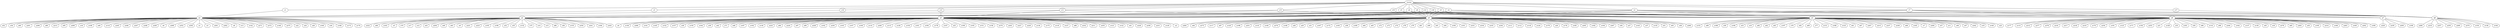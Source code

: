 strict graph {
	graph [bb="0,0,20735,252"];
	node [label="\N"];
	racine	 [height=0.5,
		pos="11698,234",
		width=0.9027];
	c1	 [height=0.5,
		pos="2405,162",
		width=0.75];
	racine -- c1	 [pos="11666,232.76 11089,228.41 2963.3,167.21 2432.2,163.21"];
	c2	 [height=0.5,
		pos="13610,162",
		width=0.75];
	racine -- c2	 [pos="11730,231.81 11962,223.32 13370,171.79 13583,163.99"];
	c3	 [height=0.5,
		pos="5458,162",
		width=0.75];
	racine -- c3	 [pos="11666,232.64 11202,227.43 5910.7,168.08 5485.1,163.3"];
	c4	 [height=0.5,
		pos="12058,162",
		width=0.75];
	racine -- c4	 [pos="11730,230.74 11789,225.93 11918,212.34 12022,180 12027,178.4 12033,176.19 12037,173.9"];
	c5	 [height=0.5,
		pos="11626,162",
		width=0.75];
	racine -- c5	 [pos="11682,217.81 11670,205.75 11653,189 11641,177.21"];
	c6	 [height=0.5,
		pos="11698,162",
		width=0.75];
	racine -- c6	 [pos="11698,215.7 11698,204.85 11698,190.92 11698,180.1"];
	c7	 [height=0.5,
		pos="15871,162",
		width=0.75];
	racine -- c7	 [pos="11730,232.46 12099,226.27 15506,169.13 15844,163.45"];
	c8	 [height=0.5,
		pos="11770,162",
		width=0.75];
	racine -- c8	 [pos="11714,217.81 11726,205.75 11743,189 11755,177.21"];
	c9	 [height=0.5,
		pos="11986,162",
		width=0.75];
	racine -- c9	 [pos="11729,228.83 11778,221.86 11873,205.99 11950,180 11955,178.28 11960,176.03 11965,173.74"];
	c10	 [height=0.5,
		pos="11554,162",
		width=0.75];
	racine -- c10	 [pos="11675,221.6 11647,208.19 11602,186.15 11575,173.26"];
	c11	 [height=0.5,
		pos="8785,162",
		width=0.75];
	racine -- c11	 [pos="11666,232.23 11367,225.05 9087.1,170.26 8812.1,163.65"];
	c12	 [height=0.5,
		pos="11842,162",
		width=0.75];
	racine -- c12	 [pos="11721,221.6 11749,208.19 11794,186.15 11821,173.26"];
	c13	 [height=0.5,
		pos="7838,162",
		width=0.75];
	racine -- c13	 [pos="11666,232.43 11430,228.25 9951.5,202.03 8749,180 8399.9,173.6 7975.5,165.6 7865.2,163.51"];
	c15	 [height=0.5,
		pos="10607,162",
		width=0.75];
	racine -- c15	 [pos="11666,230.94 11505,220.59 10783,174.29 10634,164.73"];
	c16	 [height=0.5,
		pos="7021,162",
		width=0.75];
	racine -- c16	 [pos="11666,232.66 11389,229.74 9409.2,208.42 7802,180 7506.4,174.77 7147.9,166.12 7048,163.67"];
	c17	 [height=0.5,
		pos="18080,162",
		width=0.75];
	racine -- c17	 [pos="11730,232.64 12200,227.49 17622,168.02 18053,163.3"];
	c18	 [height=0.5,
		pos="11914,162",
		width=0.75];
	racine -- c18	 [pos="11727,225.91 11763,216.81 11826,199.82 11878,180 11883,178.13 11888,175.87 11893,173.62"];
	q1	 [height=0.5,
		pos="1659,90",
		width=0.75];
	c1 -- q1	 [pos="2378.4,158.51 2262.6,147.63 1801.7,104.39 1685.6,93.498"];
	q2	 [height=0.5,
		pos="4386,90",
		width=0.75];
	c2 -- q2	 [pos="13583,160.65 13433,158.73 12696,149.45 12094,144 8827.2,114.45 4781.4,93.062 4413.1,91.141"];
	q3	 [height=0.5,
		pos="15090,90",
		width=0.75];
	c2 -- q3	 [pos="13637,159.73 13820,151.06 14880,100.92 15063,92.271"];
	q4	 [height=0.5,
		pos="11878,90",
		width=0.75];
	c2 -- q4	 [pos="13583,159.91 13381,151.76 12107,100.24 11905,92.085"];
	q5	 [height=0.5,
		pos="7838,90",
		width=0.75];
	c2 -- q5	 [pos="13583,160.67 13175,155.72 8273.6,96.283 7865.1,91.328"];
	q6	 [height=0.5,
		pos="18061,90",
		width=0.75];
	c2 -- q6	 [pos="13637,160.58 13989,155.03 17681,96.969 18034,91.425"];
	q7	 [height=0.5,
		pos="19806,90",
		width=0.75];
	c2 -- q7	 [pos="13637,160.7 14061,155.9 19353,96.116 19779,91.307"];
	q8	 [height=0.5,
		pos="20218,90",
		width=0.75];
	c2 -- q8	 [pos="13637,160.8 14070,157.58 19510,116.92 19842,108 19973,104.48 20129,96.047 20191,92.555"];
	c3 -- q1	 [pos="5430.9,160.5 5108.5,154.56 2009.2,97.452 1686.2,91.501"];
	c4 -- q3	 [pos="12085,160.37 12368,153.83 14779,98.183 15063,91.629"];
	c4 -- q4	 [pos="12037,150.62 12032,148.35 12027,146.03 12022,144 11980,126.49 11930,108.87 11902,98.998"];
	c4 -- q5	 [pos="12038,149.71 12033,147.37 12027,145.24 12022,144 11807,94.241 8213.7,91.19 7865.1,91.011"];
	c4 -- q8	 [pos="12085,160.64 12235,158.66 12972,149.1 13574,144 14967,132.19 18450,143.46 19842,108 19973,104.66 20129,96.126 20191,92.58"];
	c5 -- q4	 [pos="11647,150.39 11652,148.08 11657,145.8 11662,144 11729,120.25 11811,103.26 11852,95.582"];
	c6 -- q2	 [pos="11678,149.69 11673,147.35 11667,145.23 11662,144 11567,122.34 4892.1,93.181 4413.1,91.116"];
	c6 -- q3	 [pos="11718,149.72 11723,147.38 11729,145.25 11734,144 11906,104.05 14755,92.259 15063,91.098"];
	c6 -- q4	 [pos="11719,150.62 11724,148.35 11729,146.03 11734,144 11776,126.49 11826,108.87 11854,98.998"];
	c6 -- q5	 [pos="11678,149.71 11673,147.38 11667,145.25 11662,144 11466,98.51 8196.6,91.626 7865.1,91.044"];
	c6 -- q6	 [pos="11718,149.69 11723,147.35 11729,145.23 11734,144 11816,125.17 17589,93.557 18034,91.146"];
	c7 -- q4	 [pos="15844,160.53 15512,154.71 12237,97.291 11905,91.475"];
	c7 -- q5	 [pos="15844,160.76 15353,156.49 8356.5,95.518 7865.2,91.237"];
	c7 -- q6	 [pos="15898,160.14 16131,152.7 17800,99.335 18034,91.867"];
	c7 -- q7	 [pos="15898,160.52 16226,154.68 19451,97.317 19779,91.479"];
	c7 -- q8	 [pos="15898,160.76 16205,158.01 19009,132.4 19842,108 19973,104.17 20129,95.91 20191,92.51"];
	c8 -- q3	 [pos="11790,149.72 11795,147.38 11801,145.25 11806,144 11974,104.92 14756,92.375 15063,91.109"];
	c8 -- q4	 [pos="11789,148.81 11809,135.96 11840,115.85 11859,103.05"];
	c8 -- q5	 [pos="11750,149.71 11745,147.37 11739,145.25 11734,144 11534,97.655 8199.9,91.535 7865.1,91.037"];
	c9 -- q2	 [pos="11966,149.69 11961,147.35 11955,145.23 11950,144 11901,132.74 4905,93.869 4413.2,91.15"];
	c9 -- q3	 [pos="12006,149.72 12011,147.39 12017,145.26 12022,144 12179,107.48 14767,92.71 15063,91.142"];
	c9 -- q4	 [pos="11967,148.81 11947,135.96 11916,115.85 11897,103.05"];
	c9 -- q5	 [pos="11966,149.71 11961,147.37 11955,145.24 11950,144 11738,95.099 8210.9,91.275 7865.2,91.017"];
	c9 -- q6	 [pos="12006,149.69 12011,147.36 12017,145.23 12022,144 12101,126.03 17599,93.688 18034,91.158"];
	c9 -- q8	 [pos="12006,149.68 12011,147.34 12017,145.22 12022,144 12234,95.982 19625,113.41 19842,108 19973,104.74 20129,96.158 20191,92.591"];
	c10 -- q2	 [pos="11527,160.39 11417,157.95 10992,148.74 10643,144 8005.5,108.22 4742.3,92.634 4413.1,91.123"];
	c10 -- q3	 [pos="11574,149.72 11579,147.38 11585,145.25 11590,144 11769,102.36 14746,92.059 15063,91.081"];
	c11 -- q1	 [pos="8757.8,160.39 8647.5,157.95 8223.2,148.75 7874,144 5254.9,108.4 2014.6,92.659 1686.2,91.125"];
	c11 -- q4	 [pos="8812.2,160.38 9099.2,153.89 11565,98.074 11851,91.61"];
	c11 -- q5	 [pos="8758.2,159.02 8621.4,148.91 8002.3,103.15 7865,92.998"];
	c12 -- q2	 [pos="11822,149.69 11817,147.35 11811,145.23 11806,144 11758,132.95 4898.6,93.904 4413.1,91.153"];
	c12 -- q3	 [pos="11862,149.72 11867,147.38 11873,145.25 11878,144 12042,105.77 14761,92.48 15063,91.119"];
	c12 -- q4	 [pos="11850,144.76 11856,133.46 11864,118.44 11870,107.15"];
	c12 -- q5	 [pos="11822,149.71 11817,147.37 11811,145.25 11806,144 11602,96.8 8203.1,91.446 7865,91.03"];
	c12 -- q6	 [pos="11862,149.69 11867,147.36 11873,145.23 11878,144 11958,125.6 17594,93.622 18034,91.152"];
	c13 -- q2	 [pos="7811,160.39 7711.1,158.15 7352.6,150.15 7057,144 5963.8,121.26 4618.9,95.455 4413,91.515"];
	c13 -- q5	 [pos="7838,143.7 7838,132.85 7838,118.92 7838,108.1"];
	c15 -- q2	 [pos="10580,160.7 10154,155.9 4838,96.086 4412.9,91.303"];
	c15 -- q4	 [pos="10634,159.52 10800,150.38 11685,101.63 11851,92.482"];
	c15 -- q5	 [pos="10580,160.32 10312,153.55 8134.3,98.491 7865.2,91.689"];
	c16 -- q1	 [pos="6994.1,160.65 6602.9,155.54 2078.6,96.478 1686.1,91.354"];
	c17 -- q8	 [pos="18107,160.34 18269,156.35 19136,134.59 19842,108 19973,103.07 20129,95.435 20191,92.356"];
	c18 -- q2	 [pos="11894,149.69 11889,147.35 11883,145.23 11878,144 11829,132.84 4900.1,93.877 4412.9,91.151"];
	c18 -- q3	 [pos="11934,149.72 11939,147.39 11945,145.26 11950,144 12110,106.61 14765,92.586 15063,91.129"];
	c18 -- q4	 [pos="11906,144.76 11900,133.46 11892,118.44 11886,107.15"];
	c18 -- q5	 [pos="11894,149.71 11889,147.37 11883,145.25 11878,144 11670,95.944 8206.1,91.359 7865,91.023"];
	c18 -- q7	 [pos="11934,149.68 11939,147.35 11945,145.23 11950,144 12117,106.15 17926,109.35 18097,108 18781,102.6 19619,93.141 19779,91.312"];
	o256	 [height=0.5,
		pos="1585,18",
		width=0.79437];
	q1 -- o256	 [pos="1644,74.834 1631.3,62.77 1613,45.512 1600.2,33.385"];
	o1	 [height=0.5,
		pos="1659,18",
		width=0.75];
	q1 -- o1	 [pos="1659,71.697 1659,60.846 1659,46.917 1659,36.104"];
	o3	 [height=0.5,
		pos="1731,18",
		width=0.75];
	q1 -- o3	 [pos="1673.6,74.834 1686,62.77 1703.7,45.512 1716.2,33.385"];
	o261	 [height=0.5,
		pos="1805,18",
		width=0.79437];
	q1 -- o261	 [pos="1680.2,78.821 1707.6,65.702 1755,42.995 1782.8,29.65"];
	o262	 [height=0.5,
		pos="1880,18",
		width=0.79437];
	q1 -- o262	 [pos="1683.9,82.955 1719.5,74.068 1786.6,56.316 1842,36 1847.3,34.06 1852.9,31.724 1858.1,29.414"];
	o8	 [height=0.5,
		pos="1954,18",
		width=0.75];
	q1 -- o8	 [pos="1685.5,85.591 1732.8,79.059 1834.7,62.982 1917,36 1922.4,34.239 1928,31.918 1933.2,29.56"];
	o13	 [height=0.5,
		pos="2026,18",
		width=0.75];
	q1 -- o13	 [pos="1685.8,87.283 1742.8,83.068 1880.2,69.964 1990,36 1995.2,34.407 2000.5,32.206 2005.5,29.917"];
	o142	 [height=0.5,
		pos="2100,18",
		width=0.79437];
	q1 -- o142	 [pos="1685.9,88.14 1751.5,85.474 1924.2,74.998 2062,36 2067.4,34.465 2073.1,32.288 2078.3,30.001"];
	o271	 [height=0.5,
		pos="2175,18",
		width=0.79437];
	q1 -- o271	 [pos="1686,88.91 1759.6,88.048 1969.8,81.467 2137,36 2142.6,34.483 2148.4,32.253 2153.7,29.906"];
	o272	 [height=0.5,
		pos="2250,18",
		width=0.79437];
	q1 -- o272	 [pos="1686,89.478 1767.2,90.266 2015.2,87.944 2212,36 2217.6,34.524 2223.4,32.311 2228.7,29.964"];
	o146	 [height=0.5,
		pos="2325,18",
		width=0.79437];
	q1 -- o146	 [pos="1685.8,87.934 1790.4,83.596 2170.5,66.06 2287,36 2292.6,34.556 2298.4,32.354 2303.8,30.01"];
	o275	 [height=0.5,
		pos="2400,18",
		width=0.79437];
	q1 -- o275	 [pos="1685.9,88.208 1798.4,84.713 2230.3,69.343 2362,36 2367.6,34.581 2373.4,32.389 2378.8,30.045"];
	o22	 [height=0.5,
		pos="2474,18",
		width=0.75];
	q1 -- o22	 [pos="1685.9,88.468 1805.7,85.905 2290.2,73.377 2437,36 2442.6,34.569 2448.4,32.311 2453.7,29.902"];
	o24	 [height=0.5,
		pos="2546,18",
		width=0.75];
	q1 -- o24	 [pos="1686.3,88.681 1813.6,86.986 2348.7,77.473 2510,36 2515.4,34.623 2520.9,32.446 2525.9,30.105"];
	o26	 [height=0.5,
		pos="2618,18",
		width=0.75];
	q1 -- o26	 [pos="1686.4,88.834 1820.2,87.808 2406,80.793 2582,36 2587.4,34.636 2592.9,32.464 2597.9,30.123"];
	o160	 [height=0.5,
		pos="2692,18",
		width=0.79437];
	q1 -- o160	 [pos="1686.1,88.893 1825.6,88.14 2462.7,82.188 2654,36 2659.6,34.643 2665.4,32.474 2670.8,30.133"];
	o34	 [height=0.5,
		pos="2766,18",
		width=0.75];
	q1 -- o34	 [pos="1686.2,89.046 1832.2,89.081 2522.6,86.53 2729,36 2734.6,34.622 2740.5,32.382 2745.8,29.974"];
	o168	 [height=0.5,
		pos="2840,18",
		width=0.79437];
	q1 -- o168	 [pos="1686.1,89.109 1837.5,89.515 2580.2,88.744 2802,36 2807.6,34.662 2813.4,32.5 2818.8,30.16"];
	o173	 [height=0.5,
		pos="2915,18",
		width=0.79437];
	q1 -- o173	 [pos="1686,89.199 1843.1,90.146 2639.7,92.074 2877,36 2882.6,34.67 2888.4,32.511 2893.8,30.171"];
	o174	 [height=0.5,
		pos="2990,18",
		width=0.79437];
	q1 -- o174	 [pos="1685.9,88.508 1860.1,85.243 2824.7,65.907 2952,36 2957.6,34.677 2963.5,32.521 2968.8,30.182"];
	o52	 [height=0.5,
		pos="27,18",
		width=0.75];
	q1 -- o52	 [pos="1632.1,88.764 1435.2,86.954 221.4,74.291 63,36 57.625,34.701 52.094,32.553 47.029,30.215"];
	o54	 [height=0.5,
		pos="99,18",
		width=0.75];
	q1 -- o54	 [pos="1632.1,88.719 1440.3,86.632 285.91,72.606 135,36 129.63,34.697 124.1,32.548 119.03,30.209"];
	o60	 [height=0.5,
		pos="171,18",
		width=0.75];
	q1 -- o60	 [pos="1631.8,88.666 1444.8,86.282 350.38,70.91 207,36 201.63,34.692 196.1,32.541 191.03,30.202"];
	o201	 [height=0.5,
		pos="245,18",
		width=0.79437];
	q1 -- o201	 [pos="1631.8,88.591 1450.4,85.78 417.76,68.444 282,36 276.64,34.718 271.11,32.64 266.01,30.368"];
	o206	 [height=0.5,
		pos="320,18",
		width=0.79437];
	q1 -- o206	 [pos="1631.9,88.512 1456.7,85.273 486.05,66.076 358,36 352.37,34.678 346.55,32.522 341.21,30.183"];
	o80	 [height=0.5,
		pos="394,18",
		width=0.75];
	q1 -- o80	 [pos="1632,89.284 1474,90.725 668.95,95.018 430,36 424.63,34.674 419.1,32.517 414.04,30.177"];
	o213	 [height=0.5,
		pos="468,18",
		width=0.79437];
	q1 -- o213	 [pos="1631.7,89.123 1479,89.601 729.71,89.16 506,36 500.37,34.663 494.55,32.502 489.21,30.162"];
	o95	 [height=0.5,
		pos="542,18",
		width=0.75];
	q1 -- o95	 [pos="1631.9,89.099 1485.5,89.419 786.49,88.145 578,36 572.64,34.658 567.11,32.495 562.04,30.155"];
	o208	 [height=0.5,
		pos="616,18",
		width=0.79437];
	q1 -- o208	 [pos="1631.6,88.908 1490.7,88.232 847.21,82.6 654,36 648.38,34.644 642.56,32.476 637.22,30.135"];
	o16	 [height=0.5,
		pos="690,18",
		width=0.75];
	q1 -- o16	 [pos="1631.8,88.854 1497.4,87.923 904.07,81.273 726,36 720.64,34.638 715.12,32.466 710.05,30.125"];
	o108	 [height=0.5,
		pos="764,18",
		width=0.79437];
	q1 -- o108	 [pos="1631.9,88.626 1504.6,86.667 965.03,76.106 802,36 796.39,34.619 790.57,32.441 785.23,30.099"];
	o40	 [height=0.5,
		pos="838,18",
		width=0.75];
	q1 -- o40	 [pos="1631.8,88.519 1510.9,86.173 1021.9,74.443 874,36 868.65,34.609 863.13,32.427 858.06,30.085"];
	o114	 [height=0.5,
		pos="912,18",
		width=0.79437];
	q1 -- o114	 [pos="1631.8,88.258 1518.2,84.965 1081.8,70.29 949,36 943.66,34.622 938.14,32.505 933.04,30.228"];
	o245	 [height=0.5,
		pos="987,18",
		width=0.79437];
	q1 -- o245	 [pos="1631.8,87.985 1526.1,83.841 1141.7,66.929 1024,36 1018.7,34.599 1013.1,32.473 1008.1,30.195"];
	o246	 [height=0.5,
		pos="1062,18",
		width=0.79437];
	q1 -- o246	 [pos="1631.9,89.616 1550,90.808 1298.2,89.539 1099,36 1093.7,34.569 1088.2,32.432 1083.1,30.152"];
	o247	 [height=0.5,
		pos="1137,18",
		width=0.79437];
	q1 -- o247	 [pos="1631.9,89.059 1557.3,88.582 1343.6,82.898 1174,36 1168.7,34.53 1163.2,32.378 1158.1,30.096"];
	o248	 [height=0.5,
		pos="1212,18",
		width=0.79437];
	q1 -- o248	 [pos="1632.1,88.313 1565.7,86.025 1389.4,76.311 1249,36 1243.7,34.478 1238.2,32.306 1233.1,30.02"];
	o249	 [height=0.5,
		pos="1287,18",
		width=0.79437];
	q1 -- o249	 [pos="1632.1,87.139 1574.6,82.649 1436.1,69.048 1325,36 1319.6,34.393 1314,32.188 1308.7,29.897"];
	o6	 [height=0.5,
		pos="1361,18",
		width=0.75];
	q1 -- o6	 [pos="1632.4,85.785 1584.5,79.513 1480.7,63.769 1397,36 1391.9,34.302 1386.5,32.061 1381.6,29.765"];
	o268	 [height=0.5,
		pos="1435,18",
		width=0.79437];
	q1 -- o268	 [pos="1633.8,83.174 1597.5,74.489 1528.7,56.906 1472,36 1467,34.14 1461.7,31.887 1456.7,29.637"];
	o252	 [height=0.5,
		pos="1510,18",
		width=0.79437];
	q1 -- o252	 [pos="1637.7,78.971 1609.6,65.815 1560.7,42.838 1532.3,29.468"];
	o66	 [height=0.5,
		pos="3139,18",
		width=0.75];
	q2 -- o66	 [pos="4358.8,89.265 4201.9,90.576 3410.2,94.168 3175,36 3169.6,34.672 3164.1,32.514 3159,30.175"];
	o163	 [height=0.5,
		pos="3213,18",
		width=0.79437];
	q2 -- o163	 [pos="4358.6,89.1 4207.2,89.444 3471,88.355 3251,36 3245.4,34.661 3239.6,32.499 3234.2,30.159"];
	o5	 [height=0.5,
		pos="3287,18",
		width=0.75];
	q2 -- o5	 [pos="4358.9,89.073 4213.9,89.248 3527.8,87.308 3323,36 3317.6,34.656 3312.1,32.492 3307,30.152"];
	o70	 [height=0.5,
		pos="3359,18",
		width=0.75];
	q2 -- o70	 [pos="4359,88.959 4219.9,88.538 3585,83.976 3395,36 3389.6,34.646 3384.1,32.479 3379,30.138"];
	o17	 [height=0.5,
		pos="3431,18",
		width=0.75];
	q2 -- o17	 [pos="4358.7,88.827 4225.5,87.768 3642.2,80.622 3467,36 3461.6,34.635 3456.1,32.463 3451.1,30.122"];
	o12	 [height=0.5,
		pos="3503,18",
		width=0.75];
	q2 -- o12	 [pos="4358.8,88.674 4232.2,86.944 3699.5,77.303 3539,36 3533.6,34.622 3528.1,32.445 3523.1,30.103"];
	o43	 [height=0.5,
		pos="3575,18",
		width=0.75];
	q2 -- o43	 [pos="4358.8,88.49 4238.7,86.04 3756.8,73.976 3611,36 3605.6,34.607 3600.1,32.424 3595.1,30.081"];
	o204	 [height=0.5,
		pos="3649,18",
		width=0.79437];
	q2 -- o204	 [pos="4358.8,88.188 4246.5,84.636 3817.8,69.145 3687,36 3681.4,34.58 3675.6,32.387 3670.2,30.043"];
	o49	 [height=0.5,
		pos="3723,18",
		width=0.75];
	q2 -- o49	 [pos="4358.8,87.988 4253.8,83.882 3874.9,67.177 3759,36 3753.8,34.6 3748.4,32.474 3743.5,30.196"];
	o83	 [height=0.5,
		pos="3795,18",
		width=0.75];
	q2 -- o83	 [pos="4358.8,89.68 4277.3,91.031 4027.9,90.119 3831,36 3825.8,34.571 3820.4,32.435 3815.5,30.155"];
	o9	 [height=0.5,
		pos="3867,18",
		width=0.75];
	q2 -- o9	 [pos="4359,89.137 4284.7,88.858 4071.7,83.629 3903,36 3897.8,34.535 3892.4,32.384 3887.5,30.102"];
	o221	 [height=0.5,
		pos="3941,18",
		width=0.79437];
	q2 -- o221	 [pos="4358.7,88.277 4292.3,85.915 4117.4,76.063 3978,36 3972.7,34.477 3967.2,32.303 3962.1,30.018"];
	o223	 [height=0.5,
		pos="4016,18",
		width=0.79437];
	q2 -- o223	 [pos="4359.1,87.215 4301.8,82.871 4163.6,69.533 4053,36 4047.9,34.442 4042.5,32.31 4037.5,30.084"];
	o193	 [height=0.5,
		pos="4091,18",
		width=0.79437];
	q2 -- o193	 [pos="4359.5,85.591 4312.2,79.059 4210.3,62.982 4128,36 4122.9,34.327 4117.6,32.149 4112.6,29.914"];
	o196	 [height=0.5,
		pos="4166,18",
		width=0.79437];
	q2 -- o196	 [pos="4360.9,82.863 4325.5,73.931 4259,56.198 4204,36 4198.7,34.056 4193.1,31.719 4187.9,29.408"];
	o32	 [height=0.5,
		pos="4240,18",
		width=0.75];
	q2 -- o32	 [pos="4364.8,78.821 4337.1,65.55 4288.9,42.468 4261.3,29.191"];
	o35	 [height=0.5,
		pos="4312,18",
		width=0.75];
	q2 -- o35	 [pos="4371,74.834 4358.2,62.69 4339.8,45.283 4327,33.144"];
	o132	 [height=0.5,
		pos="4386,18",
		width=0.79437];
	q2 -- o132	 [pos="4386,71.697 4386,60.846 4386,46.917 4386,36.104"];
	o75	 [height=0.5,
		pos="4460,18",
		width=0.75];
	q2 -- o75	 [pos="4401,74.834 4413.8,62.69 4432.2,45.283 4445,33.144"];
	o14	 [height=0.5,
		pos="4532,18",
		width=0.75];
	q2 -- o14	 [pos="4407.2,78.821 4434.9,65.55 4483.1,42.468 4510.7,29.191"];
	o15	 [height=0.5,
		pos="4604,18",
		width=0.75];
	q2 -- o15	 [pos="4411.1,83.02 4446.6,74.274 4513.2,56.761 4568,36 4572.9,34.138 4578.1,31.884 4582.9,29.634"];
	o86	 [height=0.5,
		pos="4676,18",
		width=0.75];
	q2 -- o86	 [pos="4412.5,85.57 4459.3,79.052 4559.3,63.06 4640,36 4645.1,34.286 4650.5,32.039 4655.4,29.742"];
	o36	 [height=0.5,
		pos="4748,18",
		width=0.75];
	q2 -- o36	 [pos="4412.8,87.192 4469.2,82.831 4604.1,69.509 4712,36 4717.1,34.401 4722.5,32.198 4727.5,29.908"];
	o155	 [height=0.5,
		pos="4822,18",
		width=0.79437];
	q2 -- o155	 [pos="4413.1,88.073 4478.2,85.27 4648.2,74.538 4784,36 4789.4,34.461 4795.1,32.282 4800.3,29.995"];
	o250	 [height=0.5,
		pos="4897,18",
		width=0.79437];
	q2 -- o250	 [pos="4413,88.866 4486.1,87.89 4693.8,81.039 4859,36 4864.6,34.479 4870.4,32.249 4875.7,29.901"];
	o241	 [height=0.5,
		pos="4972,18",
		width=0.79437];
	q2 -- o241	 [pos="4413.1,89.445 4493.8,90.126 4739.3,87.502 4934,36 4939.6,34.522 4945.4,32.307 4950.7,29.961"];
	o184	 [height=0.5,
		pos="5047,18",
		width=0.79437];
	q2 -- o184	 [pos="4413,87.907 4517.2,83.5 4893.5,65.827 5009,36 5014.6,34.554 5020.4,32.352 5025.8,30.007"];
	o243	 [height=0.5,
		pos="5122,18",
		width=0.79437];
	q2 -- o243	 [pos="4413.1,88.186 4525.3,84.625 4953.4,69.105 5084,36 5089.6,34.579 5095.4,32.387 5100.8,30.043"];
	o222	 [height=0.5,
		pos="3065,18",
		width=0.79437];
	q2 -- o222	 [pos="4358.9,89.269 4196.6,90.667 3353.6,94.946 3103,36 3097.4,34.676 3091.6,32.52 3086.2,30.18"];
	o68	 [height=0.5,
		pos="15869,18",
		width=0.75];
	q3 -- o68	 [pos="15117,88.358 15234,85.407 15693,71.725 15832,36 15837,34.595 15843,32.408 15848,30.065"];
	o165	 [height=0.5,
		pos="15943,18",
		width=0.79437];
	q3 -- o165	 [pos="15117,88.528 15240,86.177 15751,74.266 15905,36 15911,34.61 15916,32.428 15922,30.086"];
	o7	 [height=0.5,
		pos="16017,18",
		width=0.75];
	q3 -- o7	 [pos="15117,88.731 15248,87.233 15811,78.393 15980,36 15986,34.593 15991,32.344 15997,29.935"];
	o200	 [height=0.5,
		pos="16091,18",
		width=0.79437];
	q3 -- o200	 [pos="15117,88.837 15254,87.816 15868,80.772 16053,36 16059,34.638 16064,32.467 16070,30.126"];
	o57	 [height=0.5,
		pos="16165,18",
		width=0.75];
	q3 -- o57	 [pos="15117,88.998 15261,88.774 15928,85.067 16128,36 16134,34.617 16139,32.376 16145,29.968"];
	o11	 [height=0.5,
		pos="16237,18",
		width=0.75];
	q3 -- o11	 [pos="15117,89.141 15267,89.696 15986,89.506 16201,36 16206,34.662 16212,32.5 16217,30.16"];
	o46	 [height=0.5,
		pos="16309,18",
		width=0.75];
	q3 -- o46	 [pos="15117,89.231 15271,90.335 16044,92.882 16273,36 16278,34.67 16284,32.511 16289,30.171"];
	o47	 [height=0.5,
		pos="16381,18",
		width=0.75];
	q3 -- o47	 [pos="15117,88.504 15288,85.266 16222,66.322 16345,36 16350,34.677 16356,32.52 16361,30.181"];
	o242	 [height=0.5,
		pos="16455,18",
		width=0.79437];
	q3 -- o242	 [pos="15117,88.536 15294,85.413 16286,66.656 16417,36 16423,34.68 16428,32.525 16434,30.186"];
	o19	 [height=0.5,
		pos="16529,18",
		width=0.75];
	q3 -- o19	 [pos="15117,88.613 15300,85.912 16354,69.02 16492,36 16498,34.655 16503,32.427 16509,30.02"];
	o149	 [height=0.5,
		pos="16603,18",
		width=0.79437];
	q3 -- o149	 [pos="15117,88.653 15305,86.147 16419,69.961 16565,36 16571,34.691 16576,32.541 16582,30.202"];
	o23	 [height=0.5,
		pos="16677,18",
		width=0.75];
	q3 -- o23	 [pos="15117,88.717 15311,86.609 16486,72.399 16640,36 16646,34.665 16651,32.441 16657,30.034"];
	o153	 [height=0.5,
		pos="14104,18",
		width=0.79437];
	q3 -- o153	 [pos="15063,88.81 14927,87.66 14324,80.107 14142,36 14136,34.635 14131,32.464 14125,30.122"];
	o89	 [height=0.5,
		pos="14178,18",
		width=0.75];
	q3 -- o89	 [pos="15063,88.738 14933,87.282 14380,78.635 14214,36 14209,34.628 14203,32.453 14198,30.111"];
	o186	 [height=0.5,
		pos="14252,18",
		width=0.79437];
	q3 -- o186	 [pos="15063,88.484 14940,85.971 14441,73.573 14290,36 14284,34.607 14279,32.424 14273,30.081"];
	o59	 [height=0.5,
		pos="14326,18",
		width=0.75];
	q3 -- o59	 [pos="15063,88.355 14948,85.412 14498,71.824 14362,36 14357,34.595 14351,32.408 14346,30.065"];
	o106	 [height=0.5,
		pos="14400,18",
		width=0.79437];
	q3 -- o106	 [pos="15063,88.018 14955,83.941 14559,67.085 14438,36 14432,34.565 14427,32.366 14421,30.022"];
	o53	 [height=0.5,
		pos="14474,18",
		width=0.75];
	q3 -- o53	 [pos="15063,87.792 14964,83.122 14617,65.055 14510,36 14505,34.582 14499,32.45 14494,30.171"];
	o10	 [height=0.5,
		pos="14546,18",
		width=0.75];
	q3 -- o10	 [pos="15063,89.342 14986,89.645 14760,85.891 14582,36 14577,34.549 14571,32.404 14566,30.122"];
	o82	 [height=0.5,
		pos="14618,18",
		width=0.75];
	q3 -- o82	 [pos="15063,88.69 14993,87.263 14804,79.36 14654,36 14649,34.505 14643,32.342 14638,30.058"];
	o62	 [height=0.5,
		pos="14690,18",
		width=0.75];
	q3 -- o62	 [pos="15063,87.795 15002,84.481 14848,72.875 14726,36 14721,34.443 14715,32.257 14711,29.97"];
	o63	 [height=0.5,
		pos="14762,18",
		width=0.75];
	q3 -- o63	 [pos="15063,86.51 15011,81.147 14893,66.448 14798,36 14793,34.353 14788,32.132 14783,29.839"];
	o197	 [height=0.5,
		pos="14836,18",
		width=0.79437];
	q3 -- o197	 [pos="15064,84.255 15023,76.354 14941,59.065 14874,36 14869,34.17 14863,31.877 14858,29.573"];
	o76	 [height=0.5,
		pos="14910,18",
		width=0.75];
	q3 -- o76	 [pos="15066,81.002 15038,71.135 14988,53.507 14946,36 14941,33.969 14936,31.646 14931,29.383"];
	o92	 [height=0.5,
		pos="14982,18",
		width=0.75];
	q3 -- o92	 [pos="15071,76.807 15051,63.959 15020,43.848 15001,31.053"];
	o69	 [height=0.5,
		pos="15054,18",
		width=0.75];
	q3 -- o69	 [pos="15082,72.765 15076,61.456 15068,46.437 15062,35.147"];
	o77	 [height=0.5,
		pos="15126,18",
		width=0.75];
	q3 -- o77	 [pos="15098,72.765 15104,61.456 15112,46.437 15118,35.147"];
	o131	 [height=0.5,
		pos="15200,18",
		width=0.79437];
	q3 -- o131	 [pos="15109,76.807 15129,64.037 15161,44.093 15181,31.288"];
	o188	 [height=0.5,
		pos="15275,18",
		width=0.79437];
	q3 -- o188	 [pos="15114,81.09 15143,71.17 15194,53.351 15237,36 15242,33.946 15248,31.613 15253,29.348"];
	o125	 [height=0.5,
		pos="15350,18",
		width=0.79437];
	q3 -- o125	 [pos="15116,84.473 15158,76.759 15243,59.581 15312,36 15317,34.187 15323,31.9 15328,29.597"];
	o61	 [height=0.5,
		pos="15424,18",
		width=0.75];
	q3 -- o61	 [pos="15117,86.526 15169,81.153 15290,66.382 15387,36 15392,34.309 15398,32.015 15403,29.659"];
	o67	 [height=0.5,
		pos="15496,18",
		width=0.75];
	q3 -- o67	 [pos="15117,87.883 15179,84.736 15335,73.42 15460,36 15465,34.449 15471,32.266 15475,29.978"];
	o207	 [height=0.5,
		pos="15570,18",
		width=0.79437];
	q3 -- o207	 [pos="15117,88.572 15187,86.866 15379,78.363 15532,36 15538,34.458 15543,32.219 15549,29.87"];
	o215	 [height=0.5,
		pos="15645,18",
		width=0.79437];
	q3 -- o215	 [pos="15117,89.225 15195,89.231 15425,84.794 15607,36 15613,34.506 15618,32.285 15624,29.938"];
	o237	 [height=0.5,
		pos="15720,18",
		width=0.79437];
	q3 -- o237	 [pos="15117,87.768 15218,82.983 15573,64.467 15682,36 15688,34.542 15693,32.335 15699,29.989"];
	o238	 [height=0.5,
		pos="15795,18",
		width=0.79437];
	q3 -- o238	 [pos="15117,88.08 15226,84.181 15633,67.754 15757,36 15763,34.57 15768,32.373 15774,30.029"];
	o133	 [height=0.5,
		pos="10413,18",
		width=0.79437];
	q4 -- o133	 [pos="11851,88.634 11666,86.046 10591,69.619 10450,36 10445,34.722 10439,32.645 10434,30.374"];
	o140	 [height=0.5,
		pos="10488,18",
		width=0.79437];
	q4 -- o140	 [pos="11851,88.575 11672,85.67 10658,67.907 10525,36 10520,34.717 10514,32.637 10509,30.366"];
	o274	 [height=0.5,
		pos="10563,18",
		width=0.79437];
	q4 -- o274	 [pos="11851,88.505 11677,85.259 10725,66.189 10600,36 10595,34.71 10589,32.628 10584,30.357"];
	o148	 [height=0.5,
		pos="10638,18",
		width=0.79437];
	q4 -- o148	 [pos="11851,89.181 11695,90.016 10910,91.347 10676,36 10670,34.669 10665,32.509 10659,30.169"];
	o28	 [height=0.5,
		pos="10712,18",
		width=0.75];
	q4 -- o28	 [pos="11851,89.166 11700,89.869 10966,90.391 10748,36 10743,34.664 10737,32.503 10732,30.163"];
	o29	 [height=0.5,
		pos="10784,18",
		width=0.75];
	q4 -- o29	 [pos="11851,89.066 11705,89.197 11024,87.035 10820,36 10815,34.655 10809,32.491 10804,30.151"];
	o31	 [height=0.5,
		pos="10856,18",
		width=0.75];
	q4 -- o31	 [pos="11851,88.95 11711,88.48 11081,83.707 10892,36 10887,34.646 10881,32.478 10876,30.137"];
	o167	 [height=0.5,
		pos="10930,18",
		width=0.79437];
	q4 -- o167	 [pos="11851,88.776 11719,87.477 11141,79.367 10967,36 10962,34.666 10956,32.566 10951,30.292"];
	o172	 [height=0.5,
		pos="11005,18",
		width=0.79437];
	q4 -- o172	 [pos="11851,88.61 11725,86.606 11200,75.958 11042,36 11037,34.652 11031,32.547 11026,30.272"];
	o183	 [height=0.5,
		pos="11080,18",
		width=0.79437];
	q4 -- o183	 [pos="11851,88.379 11733,85.475 11261,71.832 11118,36 11112,34.597 11107,32.41 11101,30.067"];
	o58	 [height=0.5,
		pos="11154,18",
		width=0.75];
	q4 -- o58	 [pos="11851,88.223 11740,84.837 11318,69.984 11190,36 11185,34.584 11179,32.392 11174,30.049"];
	o189	 [height=0.5,
		pos="11228,18",
		width=0.79437];
	q4 -- o189	 [pos="11851,87.865 11748,83.336 11379,65.357 11266,36 11260,34.55 11255,32.346 11249,30.001"];
	o64	 [height=0.5,
		pos="11302,18",
		width=0.75];
	q4 -- o64	 [pos="11851,89.576 11771,90.602 11529,88.797 11338,36 11333,34.565 11327,32.426 11322,30.145"];
	o65	 [height=0.5,
		pos="11374,18",
		width=0.75];
	q4 -- o65	 [pos="11851,89.005 11778,88.371 11573,82.284 11410,36 11405,34.526 11399,32.372 11394,30.089"];
	o72	 [height=0.5,
		pos="11446,18",
		width=0.75];
	q4 -- o72	 [pos="11851,88.235 11786,85.788 11617,75.776 11482,36 11477,34.473 11471,32.299 11467,30.013"];
	o73	 [height=0.5,
		pos="11518,18",
		width=0.75];
	q4 -- o73	 [pos="11851,87.134 11795,82.695 11661,69.276 11554,36 11549,34.398 11543,32.194 11539,29.904"];
	o74	 [height=0.5,
		pos="11590,18",
		width=0.75];
	q4 -- o74	 [pos="11852,85.541 11805,78.979 11706,62.919 11626,36 11621,34.282 11616,32.033 11611,29.736"];
	o78	 [height=0.5,
		pos="11662,18",
		width=0.75];
	q4 -- o78	 [pos="11853,82.909 11818,74.097 11752,56.573 11698,36 11693,34.131 11688,31.873 11683,29.623"];
	o79	 [height=0.5,
		pos="11734,18",
		width=0.75];
	q4 -- o79	 [pos="11857,78.671 11830,65.437 11783,42.626 11755,29.371"];
	o81	 [height=0.5,
		pos="11806,18",
		width=0.75];
	q4 -- o81	 [pos="11863,74.834 11851,62.77 11833,45.512 11821,33.385"];
	o90	 [height=0.5,
		pos="11878,18",
		width=0.75];
	q4 -- o90	 [pos="11878,71.697 11878,60.846 11878,46.917 11878,36.104"];
	o91	 [height=0.5,
		pos="11950,18",
		width=0.75];
	q4 -- o91	 [pos="11893,74.834 11905,62.77 11923,45.512 11935,33.385"];
	o94	 [height=0.5,
		pos="12022,18",
		width=0.75];
	q4 -- o94	 [pos="11899,78.671 11926,65.437 11973,42.626 12001,29.371"];
	o100	 [height=0.5,
		pos="12096,18",
		width=0.79437];
	q4 -- o100	 [pos="11903,82.828 11938,73.856 12004,56.074 12058,36 12063,34.098 12069,31.828 12074,29.574"];
	o101	 [height=0.5,
		pos="12171,18",
		width=0.79437];
	q4 -- o101	 [pos="11904,85.467 11951,78.74 12051,62.367 12133,36 12138,34.265 12144,32.009 12149,29.711"];
	o233	 [height=0.5,
		pos="12246,18",
		width=0.79437];
	q4 -- o233	 [pos="11905,87.06 11962,82.45 12098,68.683 12208,36 12213,34.388 12219,32.18 12224,29.889"];
	o234	 [height=0.5,
		pos="12321,18",
		width=0.79437];
	q4 -- o234	 [pos="11905,88.159 11971,85.534 12144,75.144 12283,36 12288,34.467 12294,32.29 12299,30.004"];
	o235	 [height=0.5,
		pos="12396,18",
		width=0.79437];
	q4 -- o235	 [pos="11905,88.926 11979,88.105 12190,81.617 12358,36 12364,34.484 12369,32.255 12375,29.907"];
	o236	 [height=0.5,
		pos="12471,18",
		width=0.79437];
	q4 -- o236	 [pos="11905,89.492 11987,90.32 12236,88.096 12433,36 12439,34.525 12444,32.312 12450,29.966"];
	o111	 [height=0.5,
		pos="12546,18",
		width=0.79437];
	q4 -- o111	 [pos="11905,87.939 12010,83.619 12391,66.139 12508,36 12514,34.557 12519,32.355 12525,30.011"];
	o112	 [height=0.5,
		pos="12621,18",
		width=0.79437];
	q4 -- o112	 [pos="11905,88.212 12018,84.735 12451,69.423 12583,36 12589,34.582 12594,32.39 12600,30.046"];
	o118	 [height=0.5,
		pos="12696,18",
		width=0.79437];
	q4 -- o118	 [pos="11905,88.437 12025,85.74 12511,72.721 12658,36 12664,34.602 12669,32.417 12675,30.074"];
	o124	 [height=0.5,
		pos="12771,18",
		width=0.79437];
	q4 -- o124	 [pos="11905,88.622 12032,86.647 12570,76.024 12733,36 12739,34.618 12744,32.44 12750,30.098"];
	o179	 [height=0.5,
		pos="12846,18",
		width=0.79437];
	q4 -- o179	 [pos="11905,88.777 12039,87.473 12630,79.321 12808,36 12814,34.632 12819,32.459 12825,30.118"];
	o20	 [height=0.5,
		pos="12920,18",
		width=0.75];
	q4 -- o20	 [pos="11905,88.946 12045,88.458 12690,83.621 12883,36 12889,34.613 12894,32.37 12900,29.962"];
	o176	 [height=0.5,
		pos="12994,18",
		width=0.79437];
	q4 -- o176	 [pos="11905,89.021 12052,88.929 12748,85.825 12956,36 12962,34.654 12967,32.49 12973,30.149"];
	o185	 [height=0.5,
		pos="13069,18",
		width=0.79437];
	q4 -- o185	 [pos="11905,89.123 12058,89.601 12807,89.16 13031,36 13037,34.663 13042,32.502 13048,30.162"];
	o205	 [height=0.5,
		pos="13144,18",
		width=0.79437];
	q4 -- o205	 [pos="11905,89.21 12063,90.228 12867,92.522 13106,36 13112,34.671 13117,32.513 13123,30.173"];
	o182	 [height=0.5,
		pos="13219,18",
		width=0.79437];
	q4 -- o182	 [pos="11905,88.513 12081,85.281 13053,66.118 13181,36 13187,34.678 13192,32.522 13198,30.183"];
	o104	 [height=0.5,
		pos="13294,18",
		width=0.79437];
	q4 -- o104	 [pos="11905,88.576 12087,85.664 13120,67.784 13256,36 13262,34.684 13267,32.531 13273,30.192"];
	o267	 [height=0.5,
		pos="13369,18",
		width=0.79437];
	q4 -- o267	 [pos="11905,88.634 12092,86.033 13187,69.458 13331,36 13337,34.69 13342,32.539 13348,30.2"];
	o56	 [height=0.5,
		pos="13443,18",
		width=0.75];
	q4 -- o56	 [pos="11905,88.704 12097,86.514 13255,71.902 13406,36 13412,34.663 13417,32.439 13423,30.032"];
	o27	 [height=0.5,
		pos="13515,18",
		width=0.75];
	q4 -- o27	 [pos="11905,88.766 12103,86.972 13320,74.403 13479,36 13484,34.701 13490,32.554 13495,30.215"];
	o143	 [height=0.5,
		pos="13589,18",
		width=0.79437];
	q4 -- o143	 [pos="11905,88.773 12109,86.996 13384,74.366 13551,36 13557,34.703 13562,32.557 13568,30.219"];
	o37	 [height=0.5,
		pos="13663,18",
		width=0.75];
	q4 -- o37	 [pos="11905,88.829 12113,87.437 13452,76.925 13626,36 13632,34.676 13637,32.455 13643,30.049"];
	o135	 [height=0.5,
		pos="13737,18",
		width=0.79437];
	q4 -- o135	 [pos="11905,88.848 12119,87.575 13517,77.677 13699,36 13705,34.711 13710,32.567 13716,30.229"];
	o51	 [height=0.5,
		pos="13811,18",
		width=0.75];
	q4 -- o51	 [pos="11905,88.899 12122,88 13584,80.327 13774,36 13780,34.682 13785,32.465 13791,30.059"];
	o93	 [height=0.5,
		pos="13883,18",
		width=0.75];
	q4 -- o93	 [pos="11905,88.946 12127,88.411 13650,83.039 13847,36 13852,34.718 13858,32.577 13863,30.239"];
	o38	 [height=0.5,
		pos="13955,18",
		width=0.75];
	q4 -- o38	 [pos="11905,88.973 12133,88.657 13714,84.712 13919,36 13924,34.72 13930,32.58 13935,30.242"];
	o260	 [height=0.5,
		pos="14029,18",
		width=0.79437];
	q4 -- o260	 [pos="11905,88.966 12136,88.591 13778,84.234 13991,36 13997,34.722 14002,32.583 14008,30.245"];
	o264	 [height=0.5,
		pos="9817,18",
		width=0.79437];
	q4 -- o264	 [pos="11851,88.934 11626,88.297 10058,82.222 9855,36 9849.4,34.719 9843.5,32.578 9838.2,30.241"];
	o44	 [height=0.5,
		pos="9891,18",
		width=0.75];
	q4 -- o44	 [pos="11851,88.938 11630,88.346 10122,82.609 9927,36 9921.6,34.717 9916.1,32.576 9911,30.238"];
	o273	 [height=0.5,
		pos="9965,18",
		width=0.79437];
	q4 -- o273	 [pos="11851,88.89 11635,87.926 10190,79.865 10002,36 9996.6,34.746 9991.1,32.678 9986,30.408"];
	o117	 [height=0.5,
		pos="10040,18",
		width=0.79437];
	q4 -- o117	 [pos="11851,88.838 11639,87.496 10258,77.206 10078,36 10072,34.71 10067,32.566 10061,30.228"];
	o87	 [height=0.5,
		pos="10114,18",
		width=0.75];
	q4 -- o87	 [pos="11851,88.836 11644,87.499 10322,77.369 10150,36 10145,34.708 10139,32.563 10134,30.224"];
	o120	 [height=0.5,
		pos="10188,18",
		width=0.79437];
	q4 -- o120	 [pos="11851,88.778 11649,87.047 10389,74.744 10225,36 10220,34.736 10214,32.663 10209,30.393"];
	o198	 [height=0.5,
		pos="10263,18",
		width=0.79437];
	q4 -- o198	 [pos="11851,88.736 11655,86.74 10457,73.048 10300,36 10295,34.731 10289,32.658 10284,30.387"];
	o251	 [height=0.5,
		pos="10338,18",
		width=0.79437];
	q4 -- o251	 [pos="11851,88.685 11660,86.391 10524,71.32 10375,36 10370,34.727 10364,32.652 10359,30.381"];
	o129	 [height=0.5,
		pos="9669,18",
		width=0.79437];
	q5 -- o129	 [pos="7865.2,88.835 8076.3,87.472 9451.7,77.056 9631,36 9636.6,34.709 9642.5,32.565 9647.8,30.227"];
	o2	 [height=0.5,
		pos="9743,18",
		width=0.75];
	q5 -- o2	 [pos="7865.3,88.886 8081.8,87.891 9519.1,79.666 9706,36 9711.6,34.681 9717.5,32.463 9722.8,30.057"];
	o4	 [height=0.5,
		pos="5196,18",
		width=0.75];
	q5 -- o4	 [pos="7810.7,88.772 7541.2,86.483 5364.2,67.066 5232,36 5226.6,34.735 5221.1,32.601 5216,30.264"];
	o136	 [height=0.5,
		pos="5270,18",
		width=0.79437];
	q5 -- o136	 [pos="7811,89.102 7555.3,89.983 5563.5,94.92 5307,36 5301.6,34.765 5296.1,32.705 5291,30.437"];
	o266	 [height=0.5,
		pos="5345,18",
		width=0.79437];
	q5 -- o266	 [pos="7811,89.084 7559.7,89.776 5630.6,93.195 5382,36 5376.6,34.764 5371.1,32.703 5366,30.434"];
	o141	 [height=0.5,
		pos="5420,18",
		width=0.79437];
	q5 -- o141	 [pos="7810.7,89.065 7562.3,89.564 5697.6,91.444 5457,36 5451.6,34.762 5446.1,32.7 5441,30.431"];
	o145	 [height=0.5,
		pos="5495,18",
		width=0.79437];
	q5 -- o145	 [pos="7810.8,89.043 7567.2,89.343 5764.8,89.727 5532,36 5526.6,34.76 5521.1,32.697 5516,30.429"];
	o152	 [height=0.5,
		pos="5570,18",
		width=0.79437];
	q5 -- o152	 [pos="7810.9,89.021 7572.4,89.115 5832,88.012 5607,36 5601.6,34.758 5596.1,32.694 5591,30.426"];
	o157	 [height=0.5,
		pos="5645,18",
		width=0.79437];
	q5 -- o157	 [pos="7810.8,88.98 7576.1,88.723 5900.2,85.165 5683,36 5677.4,34.723 5671.5,32.585 5666.2,30.247"];
	o30	 [height=0.5,
		pos="5719,18",
		width=0.75];
	q5 -- o30	 [pos="7810.9,88.988 7581.4,88.8 5964.2,85.711 5755,36 5749.6,34.722 5744.1,32.582 5739,30.244"];
	o159	 [height=0.5,
		pos="5793,18",
		width=0.79437];
	q5 -- o159	 [pos="7810.9,88.944 7585.8,88.391 6031.6,82.886 5830,36 5824.6,34.751 5819.1,32.685 5814,30.415"];
	o164	 [height=0.5,
		pos="5868,18",
		width=0.79437];
	q5 -- o164	 [pos="7810.9,88.897 7590.6,87.981 6099.8,80.17 5906,36 5900.4,34.715 5894.5,32.574 5889.2,30.236"];
	o39	 [height=0.5,
		pos="5942,18",
		width=0.75];
	q5 -- o39	 [pos="7810.8,88.899 7595.2,88.012 6163.9,80.466 5978,36 5972.6,34.713 5967.1,32.571 5962,30.233"];
	o42	 [height=0.5,
		pos="6014,18",
		width=0.75];
	q5 -- o42	 [pos="7810.9,88.866 7600.3,87.739 6228.4,78.781 6050,36 6044.6,34.71 6039.1,32.567 6034,30.228"];
	o71	 [height=0.5,
		pos="6086,18",
		width=0.75];
	q5 -- o71	 [pos="7811,88.831 7605.7,87.457 6292.9,77.1 6122,36 6116.6,34.707 6111.1,32.562 6106,30.224"];
	o48	 [height=0.5,
		pos="6158,18",
		width=0.75];
	q5 -- o48	 [pos="7810.9,88.791 7610.1,87.153 6357.4,75.405 6194,36 6188.6,34.703 6183.1,32.557 6178,30.219"];
	o187	 [height=0.5,
		pos="6232,18",
		width=0.79437];
	q5 -- o187	 [pos="7810.9,88.729 7615.4,86.693 6424.7,72.833 6269,36 6263.6,34.731 6258.1,32.657 6253,30.387"];
	o192	 [height=0.5,
		pos="6307,18",
		width=0.79437];
	q5 -- o192	 [pos="7811,88.681 7621.3,86.358 6492,71.125 6344,36 6338.6,34.726 6333.1,32.651 6328,30.38"];
	o130	 [height=0.5,
		pos="6382,18",
		width=0.79437];
	q5 -- o130	 [pos="7810.9,88.626 7626.4,85.994 6559.1,69.406 6419,36 6413.6,34.721 6408.1,32.644 6403,30.373"];
	o225	 [height=0.5,
		pos="6457,18",
		width=0.79437];
	q5 -- o225	 [pos="7810.9,88.549 7632.4,85.493 6627.4,67.011 6495,36 6489.4,34.682 6483.5,32.527 6478.2,30.188"];
	o84	 [height=0.5,
		pos="6531,18",
		width=0.75];
	q5 -- o84	 [pos="7811,88.518 7638.2,85.351 6691.6,66.692 6567,36 6561.6,34.678 6556.1,32.522 6551,30.183"];
	o224	 [height=0.5,
		pos="6605,18",
		width=0.79437];
	q5 -- o224	 [pos="7811,89.172 7655.6,89.957 6875.5,91.055 6643,36 6637.4,34.668 6631.6,32.508 6626.2,30.168"];
	o97	 [height=0.5,
		pos="6679,18",
		width=0.75];
	q5 -- o97	 [pos="7810.9,89.157 7660.9,89.806 6932.1,90.086 6715,36 6709.6,34.663 6704.1,32.502 6699,30.162"];
	o99	 [height=0.5,
		pos="6751,18",
		width=0.75];
	q5 -- o99	 [pos="7810.8,89.055 7666.3,89.131 6989.2,86.732 6787,36 6781.6,34.655 6776.1,32.49 6771,30.149"];
	o228	 [height=0.5,
		pos="6825,18",
		width=0.79437];
	q5 -- o228	 [pos="7810.9,88.896 7673.1,88.163 7049.2,82.295 6862,36 6856.6,34.676 6851.1,32.581 6846,30.307"];
	o102	 [height=0.5,
		pos="6900,18",
		width=0.79437];
	q5 -- o102	 [pos="7810.9,88.755 7679.5,87.361 7108.8,78.901 6937,36 6931.7,34.664 6926.1,32.564 6921,30.289"];
	o230	 [height=0.5,
		pos="6975,18",
		width=0.79437];
	q5 -- o230	 [pos="7811.1,88.591 7686.9,86.504 7168.6,75.542 7012,36 7006.7,34.65 7001.1,32.544 6996,30.269"];
	o103	 [height=0.5,
		pos="7050,18",
		width=0.79437];
	q5 -- o103	 [pos="7810.8,88.386 7693.3,85.533 7228.2,72.137 7087,36 7081.7,34.633 7076.1,32.52 7071,30.244"];
	o107	 [height=0.5,
		pos="7125,18",
		width=0.79437];
	q5 -- o107	 [pos="7811,88.148 7701.1,84.488 7288,68.783 7162,36 7156.7,34.612 7151.1,32.492 7146,30.214"];
	o109	 [height=0.5,
		pos="7200,18",
		width=0.79437];
	q5 -- o109	 [pos="7810.9,87.842 7708.9,83.289 7347.9,65.411 7237,36 7231.7,34.586 7226.2,32.456 7221.1,30.176"];
	o110	 [height=0.5,
		pos="7275,18",
		width=0.79437];
	q5 -- o110	 [pos="7810.9,89.383 7732.2,89.835 7497.8,86.524 7312,36 7306.7,34.553 7301.2,32.409 7296.1,30.128"];
	o240	 [height=0.5,
		pos="7350,18",
		width=0.79437];
	q5 -- o240	 [pos="7811,88.75 7740.1,87.474 7543.4,79.919 7387,36 7381.7,34.509 7376.2,32.348 7371.1,30.064"];
	o113	 [height=0.5,
		pos="7425,18",
		width=0.79437];
	q5 -- o113	 [pos="7811,87.877 7748.4,84.701 7589.1,73.301 7462,36 7456.8,34.488 7451.5,32.375 7446.5,30.152"];
	o126	 [height=0.5,
		pos="7500,18",
		width=0.79437];
	q5 -- o126	 [pos="7811.3,86.616 7758.1,81.366 7635.5,66.744 7537,36 7531.9,34.4 7526.5,32.251 7521.5,30.021"];
	o154	 [height=0.5,
		pos="7575,18",
		width=0.79437];
	q5 -- o154	 [pos="7812.1,84.675 7769.6,77.191 7682.7,60.262 7612,36 7606.9,34.256 7601.6,32.05 7596.6,29.809"];
	o161	 [height=0.5,
		pos="7650,18",
		width=0.79437];
	q5 -- o161	 [pos="7814.2,81.41 7784.2,71.677 7731.3,53.908 7687,36 7682.2,34.04 7677,31.792 7672.2,29.587"];
	o194	 [height=0.5,
		pos="7725,18",
		width=0.79437];
	q5 -- o194	 [pos="7818.8,77.125 7798.2,64.331 7765.5,44.075 7744.6,31.168"];
	o178	 [height=0.5,
		pos="7800,18",
		width=0.79437];
	q5 -- o178	 [pos="7829.2,72.765 7823,61.456 7814.9,46.437 7808.8,35.147"];
	o147	 [height=0.5,
		pos="7875,18",
		width=0.79437];
	q5 -- o147	 [pos="7846.6,72.765 7852.5,61.618 7860.3,46.865 7866.2,35.633"];
	o25	 [height=0.5,
		pos="7949,18",
		width=0.75];
	q5 -- o25	 [pos="7857.1,76.967 7877.4,64.145 7909.4,43.962 7929.8,31.111"];
	o190	 [height=0.5,
		pos="8023,18",
		width=0.79437];
	q5 -- o190	 [pos="7861.6,81.09 7890.8,71.17 7942,53.351 7985,36 7990.1,33.946 7995.5,31.613 8000.6,29.348"];
	o105	 [height=0.5,
		pos="8098,18",
		width=0.79437];
	q5 -- o105	 [pos="7863.7,84.473 7905.6,76.759 7990.6,59.581 8060,36 8065.3,34.187 8071,31.9 8076.2,29.597"];
	o151	 [height=0.5,
		pos="8173,18",
		width=0.79437];
	q5 -- o151	 [pos="7864.7,86.44 7917.4,80.917 8037.9,65.895 8135,36 8140.4,34.341 8146,32.115 8151.2,29.822"];
	o158	 [height=0.5,
		pos="8248,18",
		width=0.79437];
	q5 -- o158	 [pos="7865.2,87.723 7927.3,84.243 8084.3,72.284 8210,36 8215.4,34.436 8221.1,32.247 8226.3,29.959"];
	o279	 [height=0.5,
		pos="8323,18",
		width=0.79437];
	q5 -- o279	 [pos="7865,88.621 7935.4,87.032 8130,78.785 8285,36 8290.6,34.461 8296.4,32.224 8301.7,29.876"];
	o203	 [height=0.5,
		pos="8398,18",
		width=0.79437];
	q5 -- o203	 [pos="7865.2,89.262 7943.4,89.379 8175.6,85.231 8360,36 8365.6,34.508 8371.4,32.289 8376.7,29.942"];
	o227	 [height=0.5,
		pos="8473,18",
		width=0.79437];
	q5 -- o227	 [pos="7864.9,87.797 7966.2,83.082 8324.7,64.697 8435,36 8440.6,34.544 8446.4,32.338 8451.7,29.992"];
	o229	 [height=0.5,
		pos="8548,18",
		width=0.79437];
	q5 -- o229	 [pos="7864.9,88.104 7974,84.273 8384.6,67.99 8510,36 8515.6,34.571 8521.4,32.375 8526.8,30.031"];
	o134	 [height=0.5,
		pos="8623,18",
		width=0.79437];
	q5 -- o134	 [pos="7865,88.343 7981.9,85.309 8444.4,71.267 8585,36 8590.6,34.593 8596.4,32.406 8601.8,30.063"];
	o175	 [height=0.5,
		pos="8698,18",
		width=0.79437];
	q5 -- o175	 [pos="7865.2,88.541 7989.5,86.246 8504.2,74.55 8660,36 8665.6,34.611 8671.4,32.431 8676.8,30.088"];
	o119	 [height=0.5,
		pos="8773,18",
		width=0.79437];
	q5 -- o119	 [pos="7865,88.712 7995.8,87.12 8563.8,77.875 8735,36 8740.6,34.627 8746.4,32.451 8751.8,30.11"];
	o127	 [height=0.5,
		pos="8848,18",
		width=0.79437];
	q5 -- o127	 [pos="7865,88.855 8002.1,87.915 8623.4,81.192 8810,36 8815.6,34.639 8821.4,32.469 8826.8,30.128"];
	o88	 [height=0.5,
		pos="8922,18",
		width=0.75];
	q5 -- o88	 [pos="7865.1,89.012 8009,88.864 8683.3,85.502 8885,36 8890.6,34.619 8896.4,32.378 8901.8,29.97"];
	o232	 [height=0.5,
		pos="8996,18",
		width=0.79437];
	q5 -- o232	 [pos="7865,89.079 8014.5,89.314 8740.9,87.732 8958,36 8963.6,34.66 8969.4,32.497 8974.8,30.156"];
	o211	 [height=0.5,
		pos="9071,18",
		width=0.79437];
	q5 -- o211	 [pos="7865,89.172 8020.4,89.957 8800.5,91.055 9033,36 9038.6,34.668 9044.4,32.508 9049.8,30.168"];
	o255	 [height=0.5,
		pos="9146,18",
		width=0.79437];
	q5 -- o255	 [pos="7865.1,89.255 8026.4,90.565 8860,94.37 9108,36 9113.6,34.675 9119.4,32.518 9124.8,30.179"];
	o121	 [height=0.5,
		pos="9221,18",
		width=0.79437];
	q5 -- o121	 [pos="7865.1,88.55 8043.9,85.501 9050.4,67.053 9183,36 9188.6,34.682 9194.5,32.527 9199.8,30.188"];
	o122	 [height=0.5,
		pos="9296,18",
		width=0.79437];
	q5 -- o122	 [pos="7865.1,88.61 8049.7,85.876 9117.6,68.724 9258,36 9263.6,34.688 9269.5,32.535 9274.8,30.196"];
	o41	 [height=0.5,
		pos="9370,18",
		width=0.75];
	q5 -- o41	 [pos="7865,88.682 8054.9,86.362 9184.9,71.146 9333,36 9338.6,34.661 9344.5,32.436 9349.8,30.029"];
	o226	 [height=0.5,
		pos="9444,18",
		width=0.79437];
	q5 -- o226	 [pos="7865.1,88.713 8060.4,86.56 9250.2,72.03 9406,36 9411.6,34.697 9417.5,32.549 9422.8,30.21"];
	o258	 [height=0.5,
		pos="9519,18",
		width=0.79437];
	q5 -- o258	 [pos="7865.1,88.758 8065.7,86.88 9317.4,73.706 9481,36 9486.6,34.702 9492.5,32.555 9497.8,30.216"];
	o231	 [height=0.5,
		pos="9594,18",
		width=0.79437];
	q5 -- o231	 [pos="7865,88.799 8070.5,87.187 9384.5,75.388 9556,36 9561.6,34.706 9567.5,32.56 9572.8,30.222"];
	o96	 [height=0.5,
		pos="18318,18",
		width=0.75];
	q6 -- o96	 [pos="18087,84.56 18129,77.024 18213,60.158 18282,36 18287,34.211 18292,31.934 18297,29.632"];
	o116	 [height=0.5,
		pos="18392,18",
		width=0.79437];
	q6 -- o116	 [pos="18088,86.348 18140,80.705 18258,65.542 18354,36 18359,34.335 18365,32.107 18370,29.812"];
	o98	 [height=0.5,
		pos="18466,18",
		width=0.75];
	q6 -- o98	 [pos="18088,87.77 18149,84.388 18305,72.619 18429,36 18434,34.4 18440,32.14 18445,29.788"];
	o244	 [height=0.5,
		pos="18540,18",
		width=0.79437];
	q6 -- o244	 [pos="18088,88.557 18158,86.816 18349,78.238 18502,36 18508,34.457 18513,32.218 18519,29.869"];
	o162	 [height=0.5,
		pos="18615,18",
		width=0.79437];
	q6 -- o162	 [pos="18088,89.217 18166,89.204 18395,84.719 18577,36 18583,34.505 18588,32.284 18594,29.938"];
	o137	 [height=0.5,
		pos="18690,18",
		width=0.79437];
	q6 -- o137	 [pos="18088,87.766 18189,82.971 18543,64.427 18652,36 18658,34.541 18663,32.334 18669,29.989"];
	o139	 [height=0.5,
		pos="18765,18",
		width=0.79437];
	q6 -- o139	 [pos="18088,88.077 18197,84.17 18603,67.714 18727,36 18733,34.569 18738,32.373 18744,30.028"];
	o45	 [height=0.5,
		pos="18839,18",
		width=0.75];
	q6 -- o45	 [pos="18088,88.356 18205,85.396 18663,71.684 18802,36 18807,34.595 18813,32.408 18818,30.065"];
	o18	 [height=0.5,
		pos="18911,18",
		width=0.75];
	q6 -- o18	 [pos="18088,88.598 18211,86.556 18721,75.806 18875,36 18880,34.615 18886,32.436 18891,30.094"];
	o276	 [height=0.5,
		pos="18985,18",
		width=0.79437];
	q6 -- o276	 [pos="18088,88.688 18218,86.994 18778,77.379 18947,36 18953,34.624 18958,32.449 18964,30.107"];
	o85	 [height=0.5,
		pos="19059,18",
		width=0.75];
	q6 -- o85	 [pos="18088,88.87 18225,88.007 18838,81.614 19022,36 19028,34.606 19033,32.361 19039,29.953"];
	o265	 [height=0.5,
		pos="19133,18",
		width=0.79437];
	q6 -- o265	 [pos="18088,88.956 18231,88.518 18896,83.9 19095,36 19101,34.648 19106,32.481 19112,30.141"];
	o55	 [height=0.5,
		pos="19207,18",
		width=0.75];
	q6 -- o55	 [pos="18088,89.101 18237,89.441 18956,88.295 19170,36 19176,34.626 19181,32.389 19187,29.981"];
	o195	 [height=0.5,
		pos="19281,18",
		width=0.79437];
	q6 -- o195	 [pos="18088,89.157 18242,89.848 19013,90.484 19243,36 19249,34.666 19254,32.506 19260,30.166"];
	o214	 [height=0.5,
		pos="19356,18",
		width=0.79437];
	q6 -- o214	 [pos="18088,89.242 18248,90.462 19073,93.795 19318,36 19324,34.674 19329,32.517 19335,30.177"];
	o166	 [height=0.5,
		pos="19431,18",
		width=0.79437];
	q6 -- o166	 [pos="18088,88.538 18266,85.432 19262,66.762 19393,36 19399,34.681 19404,32.526 19410,30.186"];
	o263	 [height=0.5,
		pos="19506,18",
		width=0.79437];
	q6 -- o263	 [pos="18088,88.599 18272,85.809 19329,68.431 19468,36 19474,34.687 19479,32.534 19485,30.195"];
	o169	 [height=0.5,
		pos="19581,18",
		width=0.79437];
	q6 -- o169	 [pos="18088,88.656 18277,86.173 19396,70.109 19543,36 19549,34.692 19554,32.541 19560,30.202"];
	o202	 [height=0.5,
		pos="19656,18",
		width=0.79437];
	q6 -- o202	 [pos="18088,88.705 18283,86.506 19463,71.777 19618,36 19624,34.697 19629,32.548 19635,30.209"];
	o180	 [height=0.5,
		pos="19731,18",
		width=0.79437];
	q6 -- o180	 [pos="18088,88.75 18289,86.828 19531,73.451 19693,36 19699,34.701 19704,32.554 19710,30.216"];
	o177	 [height=0.5,
		pos="16751,18",
		width=0.79437];
	q6 -- o177	 [pos="18034,88.503 17861,85.239 16913,66.081 16788,36 16783,34.71 16777,32.628 16772,30.356"];
	o115	 [height=0.5,
		pos="16826,18",
		width=0.79437];
	q6 -- o115	 [pos="18034,89.212 17878,90.218 17096,92.348 16863,36 16858,34.703 16852,32.618 16847,30.346"];
	o212	 [height=0.5,
		pos="16901,18",
		width=0.79437];
	q6 -- o212	 [pos="18034,89.119 17884,89.568 17155,88.947 16938,36 16933,34.695 16927,32.607 16922,30.335"];
	o277	 [height=0.5,
		pos="16976,18",
		width=0.79437];
	q6 -- o277	 [pos="18034,89.013 17890,88.874 17215,85.544 17013,36 17008,34.686 17002,32.595 16997,30.321"];
	o278	 [height=0.5,
		pos="17051,18",
		width=0.79437];
	q6 -- o278	 [pos="18034,88.892 17897,88.134 17275,82.169 17088,36 17083,34.676 17077,32.58 17072,30.306"];
	o216	 [height=0.5,
		pos="17126,18",
		width=0.79437];
	q6 -- o216	 [pos="18034,88.749 17903,87.331 17334,78.775 17163,36 17158,34.664 17152,32.563 17147,30.289"];
	o217	 [height=0.5,
		pos="17201,18",
		width=0.79437];
	q6 -- o217	 [pos="18034,88.579 17909,86.449 17394,75.373 17238,36 17233,34.649 17227,32.543 17222,30.268"];
	o218	 [height=0.5,
		pos="17276,18",
		width=0.79437];
	q6 -- o218	 [pos="18034,88.38 17917,85.501 17454,72.013 17313,36 17308,34.632 17302,32.519 17297,30.243"];
	o219	 [height=0.5,
		pos="17351,18",
		width=0.79437];
	q6 -- o219	 [pos="18034,88.141 17925,84.455 17513,68.66 17388,36 17383,34.611 17377,32.49 17372,30.213"];
	o170	 [height=0.5,
		pos="17426,18",
		width=0.79437];
	q6 -- o170	 [pos="18034,87.834 17933,83.253 17573,65.29 17463,36 17458,34.585 17452,32.454 17447,30.175"];
	o254	 [height=0.5,
		pos="17501,18",
		width=0.79437];
	q6 -- o254	 [pos="18034,89.361 17955,89.743 17722,86.232 17538,36 17533,34.551 17527,32.407 17522,30.126"];
	o191	 [height=0.5,
		pos="17576,18",
		width=0.79437];
	q6 -- o191	 [pos="18034,88.72 17963,87.367 17768,79.638 17613,36 17608,34.507 17602,32.345 17597,30.061"];
	o123	 [height=0.5,
		pos="17651,18",
		width=0.79437];
	q6 -- o123	 [pos="18034,87.822 17971,84.548 17814,72.987 17688,36 17683,34.485 17677,32.371 17673,30.147"];
	o171	 [height=0.5,
		pos="17726,18",
		width=0.79437];
	q6 -- o171	 [pos="18034,86.538 17981,81.187 17860,66.453 17763,36 17758,34.395 17753,32.245 17748,30.014"];
	o156	 [height=0.5,
		pos="17801,18",
		width=0.79437];
	q6 -- o156	 [pos="18035,84.568 17993,76.988 17908,59.996 17838,36 17833,34.249 17828,32.039 17823,29.797"];
	o253	 [height=0.5,
		pos="17876,18",
		width=0.79437];
	q6 -- o253	 [pos="18037,81.09 18008,71.17 17957,53.351 17914,36 17909,33.946 17903,31.613 17898,29.348"];
	o21	 [height=0.5,
		pos="17950,18",
		width=0.75];
	q6 -- o21	 [pos="18042,76.967 18022,64.145 17990,43.962 17969,31.111"];
	o128	 [height=0.5,
		pos="18024,18",
		width=0.79437];
	q6 -- o128	 [pos="18052,72.765 18047,61.618 18039,46.865 18033,35.633"];
	o33	 [height=0.5,
		pos="18098,18",
		width=0.75];
	q6 -- o33	 [pos="18070,72.765 18076,61.456 18083,46.437 18089,35.147"];
	o181	 [height=0.5,
		pos="18172,18",
		width=0.79437];
	q6 -- o181	 [pos="18080,76.967 18100,64.223 18132,44.207 18152,31.347"];
	o50	 [height=0.5,
		pos="18246,18",
		width=0.75];
	q6 -- o50	 [pos="18085,81.181 18114,71.353 18166,53.626 18209,36 18214,33.918 18220,31.526 18225,29.207"];
	o220	 [height=0.5,
		pos="19806,18",
		width=0.79437];
	q7 -- o220	 [pos="19806,71.697 19806,60.846 19806,46.917 19806,36.104"];
	o239	 [height=0.5,
		pos="19881,18",
		width=0.79437];
	q7 -- o239	 [pos="19821,74.834 19834,62.77 19853,45.512 19866,33.385"];
	o209	 [height=0.5,
		pos="19956,18",
		width=0.79437];
	q7 -- o209	 [pos="19827,78.971 19856,65.815 19905,42.838 19934,29.468"];
	o199	 [height=0.5,
		pos="20031,18",
		width=0.79437];
	q7 -- o199	 [pos="19831,83.097 19867,74.318 19936,56.622 19993,36 19998,34.075 20004,31.745 20009,29.436"];
	o150	 [height=0.5,
		pos="20556,18",
		width=0.79437];
	q8 -- o150	 [pos="20245,86.519 20298,81.095 20420,66.18 20518,36 20523,34.346 20529,32.122 20534,29.828"];
	o138	 [height=0.5,
		pos="20631,18",
		width=0.79437];
	q8 -- o138	 [pos="20245,87.779 20307,84.396 20466,72.591 20593,36 20598,34.439 20604,32.251 20609,29.963"];
	o144	 [height=0.5,
		pos="20706,18",
		width=0.79437];
	q8 -- o144	 [pos="20245,88.647 20316,87.119 20512,79.008 20668,36 20674,34.464 20679,32.227 20685,29.879"];
	o280	 [height=0.5,
		pos="20106,18",
		width=0.79437];
	q8 -- o280	 [pos="20199,77.125 20179,64.331 20146,44.075 20125,31.168"];
	o210	 [height=0.5,
		pos="20181,18",
		width=0.79437];
	q8 -- o210	 [pos="20209,72.765 20204,61.618 20196,46.865 20190,35.633"];
	o257	 [height=0.5,
		pos="20256,18",
		width=0.79437];
	q8 -- o257	 [pos="20227,72.765 20233,61.456 20241,46.437 20247,35.147"];
	o259	 [height=0.5,
		pos="20331,18",
		width=0.79437];
	q8 -- o259	 [pos="20237,77.125 20258,64.331 20291,44.075 20311,31.168"];
	o269	 [height=0.5,
		pos="20406,18",
		width=0.79437];
	q8 -- o269	 [pos="20242,81.234 20272,71.389 20324,53.576 20368,36 20373,33.962 20379,31.636 20384,29.372"];
	o270	 [height=0.5,
		pos="20481,18",
		width=0.79437];
	q8 -- o270	 [pos="20244,84.58 20286,76.959 20372,59.841 20443,36 20448,34.195 20454,31.911 20459,29.609"];
}
